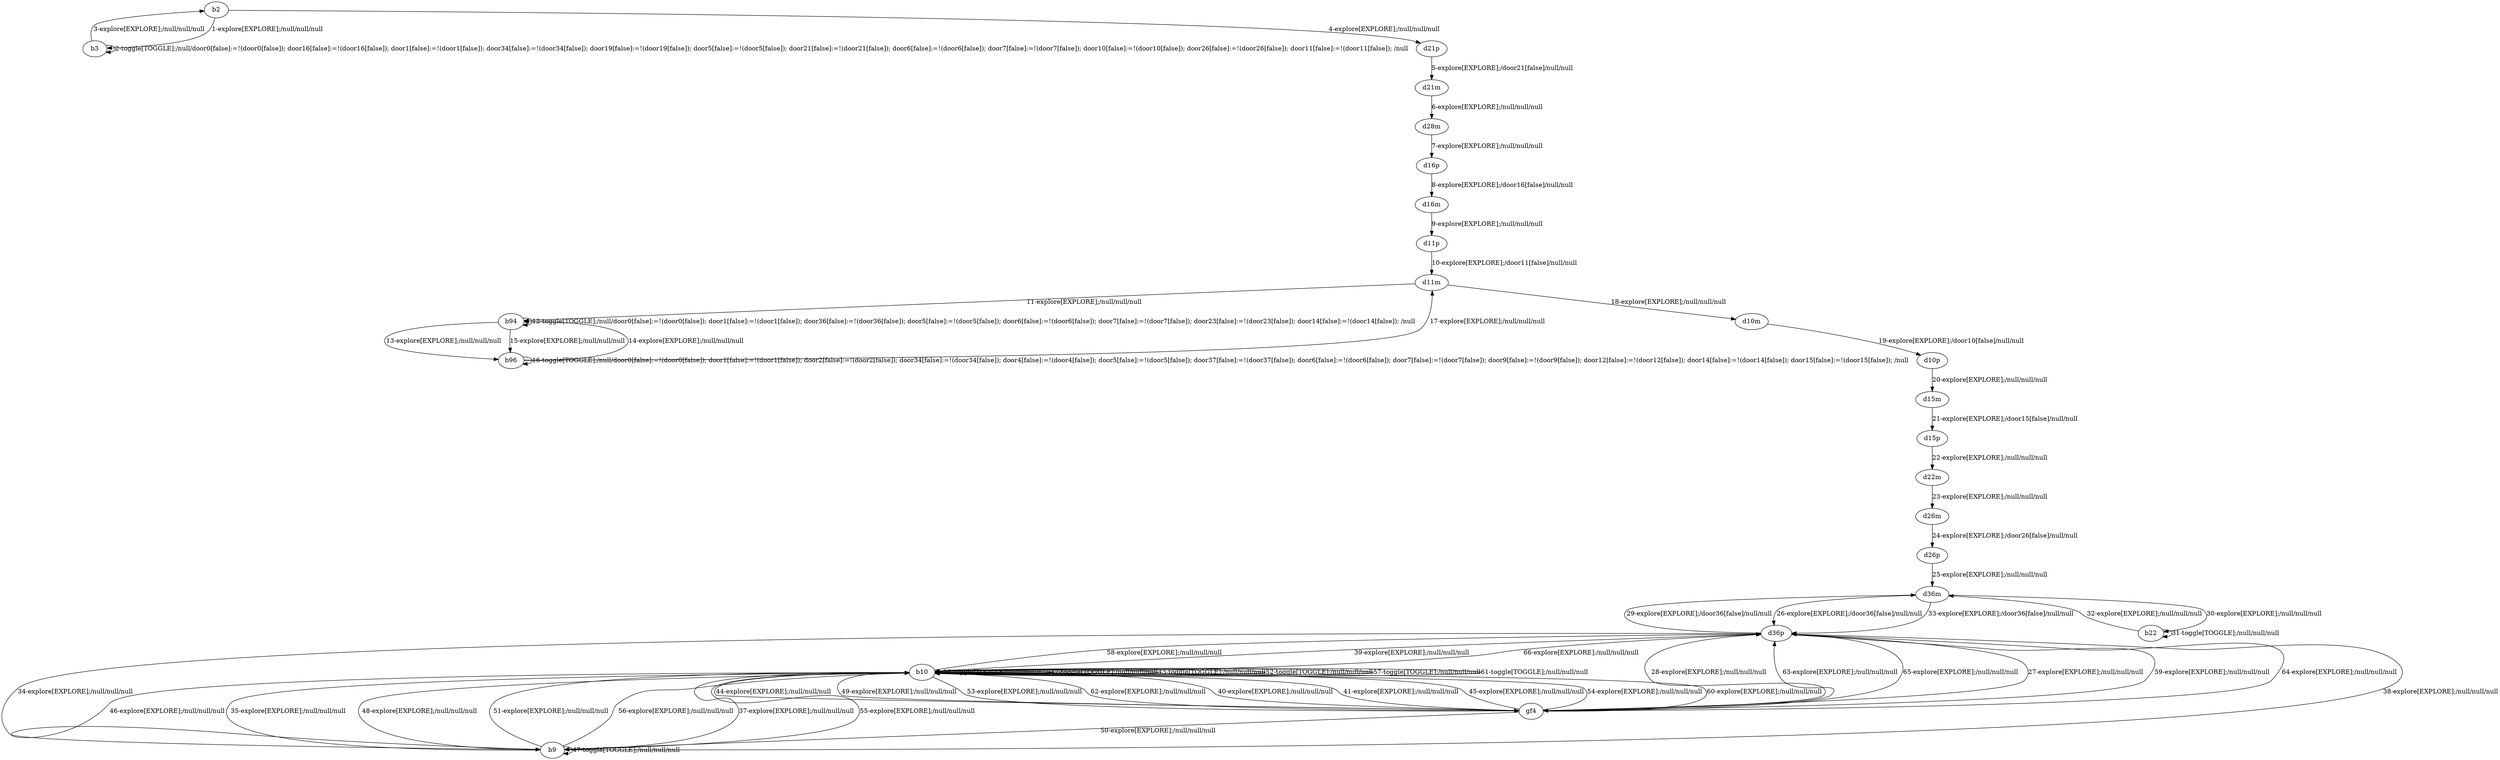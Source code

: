 # Total number of goals covered by this test: 15
# gf4 --> b10
# b10 --> b10
# b9 --> b9
# d36p --> d36m
# d36p --> b9
# d36m --> d36p
# b9 --> d36p
# b10 --> d36p
# d36p --> b10
# gf4 --> d36p
# b10 --> b9
# gf4 --> b9
# b9 --> b10
# b10 --> gf4
# d36p --> gf4

digraph g {
"b2" -> "b3" [label = "1-explore[EXPLORE];/null/null/null"];
"b3" -> "b3" [label = "2-toggle[TOGGLE];/null/door0[false]:=!(door0[false]); door16[false]:=!(door16[false]); door1[false]:=!(door1[false]); door34[false]:=!(door34[false]); door19[false]:=!(door19[false]); door5[false]:=!(door5[false]); door21[false]:=!(door21[false]); door6[false]:=!(door6[false]); door7[false]:=!(door7[false]); door10[false]:=!(door10[false]); door26[false]:=!(door26[false]); door11[false]:=!(door11[false]); /null"];
"b3" -> "b2" [label = "3-explore[EXPLORE];/null/null/null"];
"b2" -> "d21p" [label = "4-explore[EXPLORE];/null/null/null"];
"d21p" -> "d21m" [label = "5-explore[EXPLORE];/door21[false]/null/null"];
"d21m" -> "d28m" [label = "6-explore[EXPLORE];/null/null/null"];
"d28m" -> "d16p" [label = "7-explore[EXPLORE];/null/null/null"];
"d16p" -> "d16m" [label = "8-explore[EXPLORE];/door16[false]/null/null"];
"d16m" -> "d11p" [label = "9-explore[EXPLORE];/null/null/null"];
"d11p" -> "d11m" [label = "10-explore[EXPLORE];/door11[false]/null/null"];
"d11m" -> "b94" [label = "11-explore[EXPLORE];/null/null/null"];
"b94" -> "b94" [label = "12-toggle[TOGGLE];/null/door0[false]:=!(door0[false]); door1[false]:=!(door1[false]); door36[false]:=!(door36[false]); door5[false]:=!(door5[false]); door6[false]:=!(door6[false]); door7[false]:=!(door7[false]); door23[false]:=!(door23[false]); door14[false]:=!(door14[false]); /null"];
"b94" -> "b96" [label = "13-explore[EXPLORE];/null/null/null"];
"b96" -> "b94" [label = "14-explore[EXPLORE];/null/null/null"];
"b94" -> "b96" [label = "15-explore[EXPLORE];/null/null/null"];
"b96" -> "b96" [label = "16-toggle[TOGGLE];/null/door0[false]:=!(door0[false]); door1[false]:=!(door1[false]); door2[false]:=!(door2[false]); door34[false]:=!(door34[false]); door4[false]:=!(door4[false]); door5[false]:=!(door5[false]); door37[false]:=!(door37[false]); door6[false]:=!(door6[false]); door7[false]:=!(door7[false]); door9[false]:=!(door9[false]); door12[false]:=!(door12[false]); door14[false]:=!(door14[false]); door15[false]:=!(door15[false]); /null"];
"b96" -> "d11m" [label = "17-explore[EXPLORE];/null/null/null"];
"d11m" -> "d10m" [label = "18-explore[EXPLORE];/null/null/null"];
"d10m" -> "d10p" [label = "19-explore[EXPLORE];/door10[false]/null/null"];
"d10p" -> "d15m" [label = "20-explore[EXPLORE];/null/null/null"];
"d15m" -> "d15p" [label = "21-explore[EXPLORE];/door15[false]/null/null"];
"d15p" -> "d22m" [label = "22-explore[EXPLORE];/null/null/null"];
"d22m" -> "d26m" [label = "23-explore[EXPLORE];/null/null/null"];
"d26m" -> "d26p" [label = "24-explore[EXPLORE];/door26[false]/null/null"];
"d26p" -> "d36m" [label = "25-explore[EXPLORE];/null/null/null"];
"d36m" -> "d36p" [label = "26-explore[EXPLORE];/door36[false]/null/null"];
"d36p" -> "gf4" [label = "27-explore[EXPLORE];/null/null/null"];
"gf4" -> "d36p" [label = "28-explore[EXPLORE];/null/null/null"];
"d36p" -> "d36m" [label = "29-explore[EXPLORE];/door36[false]/null/null"];
"d36m" -> "b22" [label = "30-explore[EXPLORE];/null/null/null"];
"b22" -> "b22" [label = "31-toggle[TOGGLE];/null/null/null"];
"b22" -> "d36m" [label = "32-explore[EXPLORE];/null/null/null"];
"d36m" -> "d36p" [label = "33-explore[EXPLORE];/door36[false]/null/null"];
"d36p" -> "b9" [label = "34-explore[EXPLORE];/null/null/null"];
"b9" -> "b10" [label = "35-explore[EXPLORE];/null/null/null"];
"b10" -> "b10" [label = "36-toggle[TOGGLE];/null/null/null"];
"b10" -> "b9" [label = "37-explore[EXPLORE];/null/null/null"];
"b9" -> "d36p" [label = "38-explore[EXPLORE];/null/null/null"];
"d36p" -> "b10" [label = "39-explore[EXPLORE];/null/null/null"];
"b10" -> "gf4" [label = "40-explore[EXPLORE];/null/null/null"];
"gf4" -> "b10" [label = "41-explore[EXPLORE];/null/null/null"];
"b10" -> "b10" [label = "42-toggle[TOGGLE];/null/null/null"];
"b10" -> "b10" [label = "43-toggle[TOGGLE];/null/null/null"];
"b10" -> "gf4" [label = "44-explore[EXPLORE];/null/null/null"];
"gf4" -> "b10" [label = "45-explore[EXPLORE];/null/null/null"];
"b10" -> "b9" [label = "46-explore[EXPLORE];/null/null/null"];
"b9" -> "b9" [label = "47-toggle[TOGGLE];/null/null/null"];
"b9" -> "b10" [label = "48-explore[EXPLORE];/null/null/null"];
"b10" -> "gf4" [label = "49-explore[EXPLORE];/null/null/null"];
"gf4" -> "b9" [label = "50-explore[EXPLORE];/null/null/null"];
"b9" -> "b10" [label = "51-explore[EXPLORE];/null/null/null"];
"b10" -> "b10" [label = "52-toggle[TOGGLE];/null/null/null"];
"b10" -> "gf4" [label = "53-explore[EXPLORE];/null/null/null"];
"gf4" -> "b10" [label = "54-explore[EXPLORE];/null/null/null"];
"b10" -> "b9" [label = "55-explore[EXPLORE];/null/null/null"];
"b9" -> "b10" [label = "56-explore[EXPLORE];/null/null/null"];
"b10" -> "b10" [label = "57-toggle[TOGGLE];/null/null/null"];
"b10" -> "d36p" [label = "58-explore[EXPLORE];/null/null/null"];
"d36p" -> "gf4" [label = "59-explore[EXPLORE];/null/null/null"];
"gf4" -> "b10" [label = "60-explore[EXPLORE];/null/null/null"];
"b10" -> "b10" [label = "61-toggle[TOGGLE];/null/null/null"];
"b10" -> "gf4" [label = "62-explore[EXPLORE];/null/null/null"];
"gf4" -> "d36p" [label = "63-explore[EXPLORE];/null/null/null"];
"d36p" -> "gf4" [label = "64-explore[EXPLORE];/null/null/null"];
"gf4" -> "d36p" [label = "65-explore[EXPLORE];/null/null/null"];
"d36p" -> "b10" [label = "66-explore[EXPLORE];/null/null/null"];
}